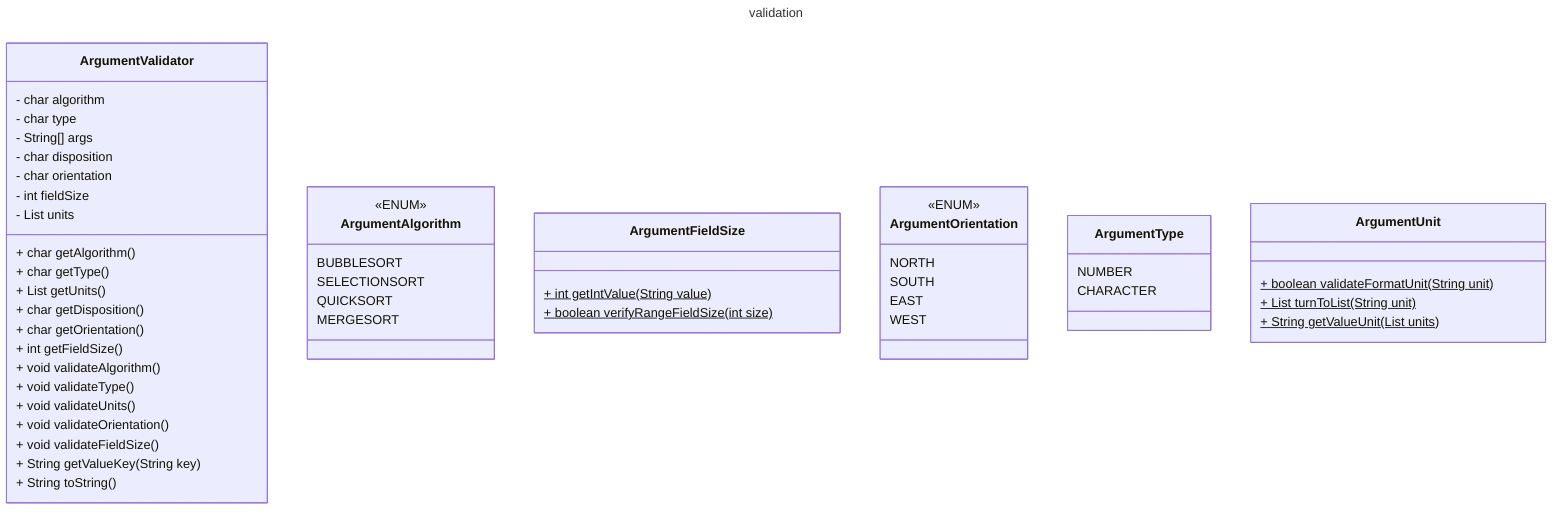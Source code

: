 ---
title: validation
---

classDiagram

    class ArgumentValidator {
        - char algorithm
        - char type
        - String[] args
        - char disposition
        - char orientation
        - int fieldSize
        - List<Integer> units

        + char getAlgorithm()
        + char getType()
        + List<Integer> getUnits()
        + char getDisposition()
        + char getOrientation()
        + int getFieldSize()
        + void validateAlgorithm()
        + void validateType()
        + void validateUnits()
        + void validateOrientation()
        + void validateFieldSize()
        + String getValueKey(String key)
        + String toString()
    }

    class ArgumentAlgorithm {
        BUBBLESORT
        SELECTIONSORT
        QUICKSORT
        MERGESORT
    }
    <<ENUM>> ArgumentAlgorithm

    class ArgumentFieldSize {
        + int getIntValue(String value)$
        + boolean verifyRangeFieldSize(int size)$
    }

    class ArgumentOrientation {
        NORTH
        SOUTH
        EAST
        WEST
    }
    <<ENUM>> ArgumentOrientation

    class ArgumentType {
        NUMBER
        CHARACTER
    }

    class ArgumentUnit {
        + boolean validateFormatUnit(String unit)$
        + List<Integer> turnToList(String unit)$
        + String getValueUnit(List<Integer> units)$
    }